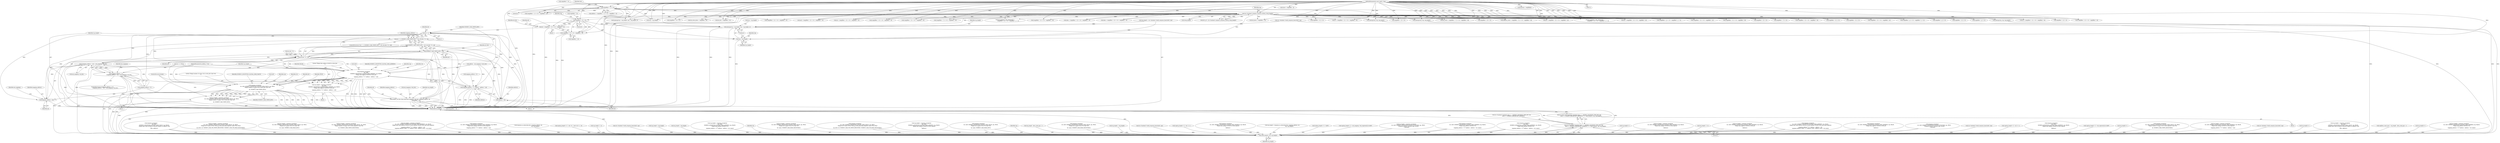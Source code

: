 digraph "0_libmodbus_5ccdf5ef79d742640355d1132fa9e2abc7fbaefc@array" {
"1000686" [label="(Call,req[offset + 3] << 8)"];
"1000189" [label="(Call,ctx->backend->prepare_response_tid(req, &req_length))"];
"1000163" [label="(Call,req[offset + 1] << 8)"];
"1000116" [label="(MethodParameterIn,const uint8_t *req)"];
"1000683" [label="(Call,nb = (req[offset + 3] << 8) + req[offset + 4])"];
"1000716" [label="(Call,nb < 1)"];
"1000715" [label="(Call,nb < 1 || MODBUS_MAX_WRITE_BITS < nb || nb_bits * 8 < nb)"];
"1000720" [label="(Call,MODBUS_MAX_WRITE_BITS < nb)"];
"1000719" [label="(Call,MODBUS_MAX_WRITE_BITS < nb || nb_bits * 8 < nb)"];
"1000723" [label="(Call,nb_bits * 8 < nb)"];
"1000731" [label="(Call,response_exception(\n                ctx, &sft, MODBUS_EXCEPTION_ILLEGAL_DATA_VALUE, rsp, TRUE,\n                \"Illegal number of values %d in write_bits (max %d)\n\",\n                nb, MODBUS_MAX_WRITE_BITS))"];
"1000729" [label="(Call,rsp_length = response_exception(\n                ctx, &sft, MODBUS_EXCEPTION_ILLEGAL_DATA_VALUE, rsp, TRUE,\n                \"Illegal number of values %d in write_bits (max %d)\n\",\n                nb, MODBUS_MAX_WRITE_BITS))"];
"1001406" [label="(Call,send_msg(ctx, rsp, rsp_length))"];
"1001393" [label="(Call,(ctx->backend->backend_type == _MODBUS_BACKEND_TYPE_RTU &&\n            slave == MODBUS_BROADCAST_ADDRESS) ? 0 : send_msg(ctx, rsp, rsp_length))"];
"1001392" [label="(Return,return (ctx->backend->backend_type == _MODBUS_BACKEND_TYPE_RTU &&\n            slave == MODBUS_BROADCAST_ADDRESS) ? 0 : send_msg(ctx, rsp, rsp_length);)"];
"1000747" [label="(Call,(mapping_address + nb) > mb_mapping->nb_bits)"];
"1000743" [label="(Call,mapping_address < 0 ||\n                   (mapping_address + nb) > mb_mapping->nb_bits)"];
"1000748" [label="(Call,mapping_address + nb)"];
"1000757" [label="(Call,response_exception(\n                ctx, &sft,\n                MODBUS_EXCEPTION_ILLEGAL_DATA_ADDRESS, rsp, FALSE,\n                \"Illegal data address 0x%0X in write_bits\n\",\n                mapping_address < 0 ? address : address + nb))"];
"1000755" [label="(Call,rsp_length = response_exception(\n                ctx, &sft,\n                MODBUS_EXCEPTION_ILLEGAL_DATA_ADDRESS, rsp, FALSE,\n                \"Illegal data address 0x%0X in write_bits\n\",\n                mapping_address < 0 ? address : address + nb))"];
"1000765" [label="(Call,mapping_address < 0 ? address : address + nb)"];
"1000770" [label="(Call,address + nb)"];
"1000775" [label="(Call,modbus_set_bits_from_bytes(mb_mapping->tab_bits, mapping_address, nb,\n                                       &req[offset + 6]))"];
"1000685" [label="(Call,(req[offset + 3] << 8) + req[offset + 4])"];
"1000793" [label="(Call,memcpy(rsp + rsp_length, req + rsp_length, 4))"];
"1000797" [label="(Call,req + rsp_length)"];
"1000824" [label="(Call,nb_bytes = req[offset + 5])"];
"1000780" [label="(Identifier,nb)"];
"1000116" [label="(MethodParameterIn,const uint8_t *req)"];
"1000163" [label="(Call,req[offset + 1] << 8)"];
"1000191" [label="(Call,&req_length)"];
"1000245" [label="(Call,nb = (req[offset + 3] << 8) + req[offset + 4])"];
"1001112" [label="(Call,memcpy(rsp, req, req_length))"];
"1000604" [label="(Call,response_exception(\n                    ctx, &sft,\n                    MODBUS_EXCEPTION_ILLEGAL_DATA_VALUE, rsp, FALSE,\n                    \"Illegal data value 0x%0X in write_bit request at address %0X\n\",\n                    data, address))"];
"1000686" [label="(Call,req[offset + 3] << 8)"];
"1000777" [label="(Identifier,mb_mapping)"];
"1001083" [label="(Call,(req[offset + 5] << 8) + req[offset + 6])"];
"1000725" [label="(Identifier,nb_bits)"];
"1000772" [label="(Identifier,nb)"];
"1001126" [label="(Call,req[offset + 3] << 8)"];
"1001217" [label="(Call,rsp_length = response_exception(\n                ctx, &sft, MODBUS_EXCEPTION_ILLEGAL_DATA_VALUE, rsp, TRUE,\n                \"Illegal nb of values (W%d, R%d) in write_and_read_registers (max W%d, R%d)\n\",\n                nb_write, nb, MODBUS_MAX_WR_WRITE_REGISTERS, MODBUS_MAX_WR_READ_REGISTERS))"];
"1000275" [label="(Call,rsp_length = response_exception(\n                ctx, &sft, MODBUS_EXCEPTION_ILLEGAL_DATA_VALUE, rsp, TRUE,\n                \"Illegal nb of values %d in %s (max %d)\n\",\n                nb, name, MODBUS_MAX_READ_BITS))"];
"1000717" [label="(Identifier,nb)"];
"1000750" [label="(Identifier,nb)"];
"1000854" [label="(Call,rsp_length = response_exception(\n                 ctx, &sft, MODBUS_EXCEPTION_ILLEGAL_DATA_VALUE, rsp, TRUE,\n                 \"Illegal number of values %d in write_registers (max %d)\n\",\n                nb, MODBUS_MAX_WRITE_REGISTERS))"];
"1001171" [label="(Call,nb_write_bytes = req[offset + 9])"];
"1000699" [label="(Call,nb_bits = req[offset + 5])"];
"1001257" [label="(Call,rsp_length = response_exception(\n                ctx, &sft, MODBUS_EXCEPTION_ILLEGAL_DATA_ADDRESS, rsp, FALSE,\n                \"Illegal data read address 0x%0X or write address 0x%0X write_and_read_registers\n\",\n                mapping_address < 0 ? address : address + nb,\n                mapping_address_write < 0 ? address_write : address_write + nb_write))"];
"1001410" [label="(MethodReturn,int)"];
"1000882" [label="(Call,response_exception(\n                ctx, &sft, MODBUS_EXCEPTION_ILLEGAL_DATA_ADDRESS, rsp, FALSE,\n                \"Illegal data address 0x%0X in write_registers\n\",\n                mapping_address < 0 ? address : address + nb))"];
"1000810" [label="(Call,(req[offset + 3] << 8) + req[offset + 4])"];
"1000804" [label="(ControlStructure,break;)"];
"1000344" [label="(Call,response_io_status(tab_bits, mapping_address, nb,\n                                            rsp, rsp_length))"];
"1000652" [label="(Call,(req[offset + 3] << 8) + req[offset + 4])"];
"1000327" [label="(Call,rsp[rsp_length++] = (nb / 8) + ((nb % 8) ? 1 : 0))"];
"1000801" [label="(Call,rsp_length += 4)"];
"1000756" [label="(Identifier,rsp_length)"];
"1000789" [label="(Call,ctx->backend->build_response_basis(&sft, rsp))"];
"1000771" [label="(Identifier,address)"];
"1000479" [label="(Call,ctx->backend->build_response_basis(&sft, rsp))"];
"1001405" [label="(Literal,0)"];
"1000716" [label="(Call,nb < 1)"];
"1000794" [label="(Call,rsp + rsp_length)"];
"1001116" [label="(Call,rsp_length = req_length)"];
"1000676" [label="(Call,rsp_length = req_length)"];
"1001157" [label="(Call,(req[offset + 7] << 8) + req[offset + 8])"];
"1000185" [label="(Call,sft.t_id = ctx->backend->prepare_response_tid(req, &req_length))"];
"1000300" [label="(Call,rsp_length = response_exception(\n                ctx, &sft,\n                MODBUS_EXCEPTION_ILLEGAL_DATA_ADDRESS, rsp, FALSE,\n                \"Illegal data address 0x%0X in %s\n\",\n                mapping_address < 0 ? address : address + nb, name))"];
"1001409" [label="(Identifier,rsp_length)"];
"1001407" [label="(Identifier,ctx)"];
"1000736" [label="(Identifier,rsp)"];
"1000430" [label="(Call,rsp_length = response_exception(\n                ctx, &sft, MODBUS_EXCEPTION_ILLEGAL_DATA_VALUE, rsp, TRUE,\n                \"Illegal nb of values %d in %s (max %d)\n\",\n                nb, name, MODBUS_MAX_READ_REGISTERS))"];
"1000559" [label="(Call,data = (req[offset + 3] << 8) + req[offset + 4])"];
"1000723" [label="(Call,nb_bits * 8 < nb)"];
"1000755" [label="(Call,rsp_length = response_exception(\n                ctx, &sft,\n                MODBUS_EXCEPTION_ILLEGAL_DATA_ADDRESS, rsp, FALSE,\n                \"Illegal data address 0x%0X in write_bits\n\",\n                mapping_address < 0 ? address : address + nb))"];
"1000732" [label="(Identifier,ctx)"];
"1000759" [label="(Call,&sft)"];
"1000693" [label="(Call,req[offset + 4])"];
"1001219" [label="(Call,response_exception(\n                ctx, &sft, MODBUS_EXCEPTION_ILLEGAL_DATA_VALUE, rsp, TRUE,\n                \"Illegal nb of values (W%d, R%d) in write_and_read_registers (max W%d, R%d)\n\",\n                nb_write, nb, MODBUS_MAX_WR_WRITE_REGISTERS, MODBUS_MAX_WR_READ_REGISTERS))"];
"1000636" [label="(Call,rsp_length = response_exception(\n                ctx, &sft,\n                MODBUS_EXCEPTION_ILLEGAL_DATA_ADDRESS, rsp, FALSE,\n                \"Illegal data address 0x%0X in write_register\n\",\n                address))"];
"1000793" [label="(Call,memcpy(rsp + rsp_length, req + rsp_length, 4))"];
"1000687" [label="(Call,req[offset + 3])"];
"1000277" [label="(Call,response_exception(\n                ctx, &sft, MODBUS_EXCEPTION_ILLEGAL_DATA_VALUE, rsp, TRUE,\n                \"Illegal nb of values %d in %s (max %d)\n\",\n                nb, name, MODBUS_MAX_READ_BITS))"];
"1000811" [label="(Call,req[offset + 3] << 8)"];
"1000719" [label="(Call,MODBUS_MAX_WRITE_BITS < nb || nb_bits * 8 < nb)"];
"1000148" [label="(Call,slave = req[offset - 1])"];
"1000681" [label="(Block,)"];
"1001155" [label="(Call,nb_write = (req[offset + 7] << 8) + req[offset + 8])"];
"1001123" [label="(Call,nb = (req[offset + 3] << 8) + req[offset + 4])"];
"1001327" [label="(Call,(req[offset + j] << 8) + req[offset + j + 1])"];
"1001408" [label="(Identifier,rsp)"];
"1001000" [label="(Call,rsp_length - byte_count_pos - 1)"];
"1000761" [label="(Identifier,MODBUS_EXCEPTION_ILLEGAL_DATA_ADDRESS)"];
"1000714" [label="(ControlStructure,if (nb < 1 || MODBUS_MAX_WRITE_BITS < nb || nb_bits * 8 < nb))"];
"1000742" [label="(ControlStructure,if (mapping_address < 0 ||\n                   (mapping_address + nb) > mb_mapping->nb_bits))"];
"1000709" [label="(Call,address - mb_mapping->start_bits)"];
"1000131" [label="(Call,ctx == NULL)"];
"1001084" [label="(Call,req[offset + 5] << 8)"];
"1000164" [label="(Call,req[offset + 1])"];
"1000432" [label="(Call,response_exception(\n                ctx, &sft, MODBUS_EXCEPTION_ILLEGAL_DATA_VALUE, rsp, TRUE,\n                \"Illegal nb of values %d in %s (max %d)\n\",\n                nb, name, MODBUS_MAX_READ_REGISTERS))"];
"1000190" [label="(Identifier,req)"];
"1000731" [label="(Call,response_exception(\n                ctx, &sft, MODBUS_EXCEPTION_ILLEGAL_DATA_VALUE, rsp, TRUE,\n                \"Illegal number of values %d in write_bits (max %d)\n\",\n                nb, MODBUS_MAX_WRITE_BITS))"];
"1000722" [label="(Identifier,nb)"];
"1000769" [label="(Identifier,address)"];
"1000752" [label="(Identifier,mb_mapping)"];
"1000715" [label="(Call,nb < 1 || MODBUS_MAX_WRITE_BITS < nb || nb_bits * 8 < nb)"];
"1000597" [label="(Call,rsp_length = req_length)"];
"1001289" [label="(Call,ctx->backend->build_response_basis(&sft, rsp))"];
"1001068" [label="(Call,req[offset + 3] << 8)"];
"1000770" [label="(Call,address + nb)"];
"1000797" [label="(Call,req + rsp_length)"];
"1000743" [label="(Call,mapping_address < 0 ||\n                   (mapping_address + nb) > mb_mapping->nb_bits)"];
"1000483" [label="(Call,rsp[rsp_length++] = nb << 1)"];
"1001045" [label="(Call,response_exception(\n                ctx, &sft, MODBUS_EXCEPTION_ILLEGAL_DATA_ADDRESS, rsp, FALSE,\n                \"Illegal data address 0x%0X in write_register\n\",\n                address))"];
"1000342" [label="(Call,rsp_length = response_io_status(tab_bits, mapping_address, nb,\n                                            rsp, rsp_length))"];
"1001328" [label="(Call,req[offset + j] << 8)"];
"1000949" [label="(Call,memcpy(rsp + rsp_length, req + rsp_length, 4))"];
"1000160" [label="(Call,address = (req[offset + 1] << 8) + req[offset + 2])"];
"1000119" [label="(Block,)"];
"1000762" [label="(Identifier,rsp)"];
"1000403" [label="(Call,req[offset + 3] << 8)"];
"1000981" [label="(Call,rsp[rsp_length++] = 0xFF)"];
"1001366" [label="(Call,rsp[rsp_length++] = mb_mapping->tab_registers[i] & 0xFF)"];
"1000739" [label="(Identifier,nb)"];
"1001142" [label="(Call,req[offset + 5] << 8)"];
"1001380" [label="(Call,rsp_length = response_exception(\n            ctx, &sft, MODBUS_EXCEPTION_ILLEGAL_FUNCTION, rsp, TRUE,\n            \"Unknown Modbus function code: 0x%0X\n\", function))"];
"1000457" [label="(Call,response_exception(\n                ctx, &sft, MODBUS_EXCEPTION_ILLEGAL_DATA_ADDRESS, rsp, FALSE,\n                \"Illegal data address 0x%0X in %s\n\",\n                mapping_address < 0 ? address : address + nb, name))"];
"1000302" [label="(Call,response_exception(\n                ctx, &sft,\n                MODBUS_EXCEPTION_ILLEGAL_DATA_ADDRESS, rsp, FALSE,\n                \"Illegal data address 0x%0X in %s\n\",\n                mapping_address < 0 ? address : address + nb, name))"];
"1001065" [label="(Call,and = (req[offset + 3] << 8) + req[offset + 4])"];
"1000115" [label="(MethodParameterIn,modbus_t *ctx)"];
"1000774" [label="(Block,)"];
"1001296" [label="(Call,rsp_length++)"];
"1001043" [label="(Call,rsp_length = response_exception(\n                ctx, &sft, MODBUS_EXCEPTION_ILLEGAL_DATA_ADDRESS, rsp, FALSE,\n                \"Illegal data address 0x%0X in write_register\n\",\n                address))"];
"1000800" [label="(Literal,4)"];
"1000808" [label="(Call,nb = (req[offset + 3] << 8) + req[offset + 4])"];
"1000727" [label="(Identifier,nb)"];
"1000957" [label="(Call,rsp_length += 4)"];
"1000798" [label="(Identifier,req)"];
"1000169" [label="(Literal,8)"];
"1000189" [label="(Call,ctx->backend->prepare_response_tid(req, &req_length))"];
"1000247" [label="(Call,(req[offset + 3] << 8) + req[offset + 4])"];
"1000692" [label="(Literal,8)"];
"1000545" [label="(Call,rsp_length = response_exception(\n                ctx, &sft, MODBUS_EXCEPTION_ILLEGAL_DATA_ADDRESS, rsp, FALSE,\n                \"Illegal data address 0x%0X in write_bit\n\",\n                address))"];
"1000737" [label="(Identifier,TRUE)"];
"1000922" [label="(Call,mb_mapping->tab_registers[i] =\n                    (req[offset + j] << 8) + req[offset + j + 1])"];
"1000729" [label="(Call,rsp_length = response_exception(\n                ctx, &sft, MODBUS_EXCEPTION_ILLEGAL_DATA_VALUE, rsp, TRUE,\n                \"Illegal number of values %d in write_bits (max %d)\n\",\n                nb, MODBUS_MAX_WRITE_BITS))"];
"1001141" [label="(Call,(req[offset + 5] << 8) + req[offset + 6])"];
"1001259" [label="(Call,response_exception(\n                ctx, &sft, MODBUS_EXCEPTION_ILLEGAL_DATA_ADDRESS, rsp, FALSE,\n                \"Illegal data read address 0x%0X or write address 0x%0X write_and_read_registers\n\",\n                mapping_address < 0 ? address : address + nb,\n                mapping_address_write < 0 ? address_write : address_write + nb_write))"];
"1000547" [label="(Call,response_exception(\n                ctx, &sft, MODBUS_EXCEPTION_ILLEGAL_DATA_ADDRESS, rsp, FALSE,\n                \"Illegal data address 0x%0X in write_bit\n\",\n                address))"];
"1000738" [label="(Literal,\"Illegal number of values %d in write_bits (max %d)\n\")"];
"1001382" [label="(Call,response_exception(\n            ctx, &sft, MODBUS_EXCEPTION_ILLEGAL_FUNCTION, rsp, TRUE,\n            \"Unknown Modbus function code: 0x%0X\n\", function))"];
"1000945" [label="(Call,ctx->backend->build_response_basis(&sft, rsp))"];
"1000650" [label="(Call,data = (req[offset + 3] << 8) + req[offset + 4])"];
"1001081" [label="(Call,or = (req[offset + 5] << 8) + req[offset + 6])"];
"1000775" [label="(Call,modbus_set_bits_from_bytes(mb_mapping->tab_bits, mapping_address, nb,\n                                       &req[offset + 6]))"];
"1001293" [label="(Call,rsp[rsp_length++] = nb << 1)"];
"1001393" [label="(Call,(ctx->backend->backend_type == _MODBUS_BACKEND_TYPE_RTU &&\n            slave == MODBUS_BROADCAST_ADDRESS) ? 0 : send_msg(ctx, rsp, rsp_length))"];
"1000700" [label="(Identifier,nb_bits)"];
"1000758" [label="(Identifier,ctx)"];
"1000728" [label="(Block,)"];
"1000638" [label="(Call,response_exception(\n                ctx, &sft,\n                MODBUS_EXCEPTION_ILLEGAL_DATA_ADDRESS, rsp, FALSE,\n                \"Illegal data address 0x%0X in write_register\n\",\n                address))"];
"1000513" [label="(Call,rsp[rsp_length++] = tab_registers[i] & 0xFF)"];
"1000799" [label="(Identifier,rsp_length)"];
"1001392" [label="(Return,return (ctx->backend->backend_type == _MODBUS_BACKEND_TYPE_RTU &&\n            slave == MODBUS_BROADCAST_ADDRESS) ? 0 : send_msg(ctx, rsp, rsp_length);)"];
"1000757" [label="(Call,response_exception(\n                ctx, &sft,\n                MODBUS_EXCEPTION_ILLEGAL_DATA_ADDRESS, rsp, FALSE,\n                \"Illegal data address 0x%0X in write_bits\n\",\n                mapping_address < 0 ? address : address + nb))"];
"1000248" [label="(Call,req[offset + 3] << 8)"];
"1000653" [label="(Call,req[offset + 3] << 8)"];
"1000766" [label="(Call,mapping_address < 0)"];
"1000486" [label="(Call,rsp_length++)"];
"1000683" [label="(Call,nb = (req[offset + 3] << 8) + req[offset + 4])"];
"1000953" [label="(Call,req + rsp_length)"];
"1001139" [label="(Call,address_write = (req[offset + 5] << 8) + req[offset + 6])"];
"1001321" [label="(Call,mb_mapping->tab_registers[i] =\n                    (req[offset + j] << 8) + req[offset + j + 1])"];
"1000779" [label="(Identifier,mapping_address)"];
"1000765" [label="(Call,mapping_address < 0 ? address : address + nb)"];
"1000781" [label="(Call,&req[offset + 6])"];
"1001125" [label="(Call,(req[offset + 3] << 8) + req[offset + 4])"];
"1000749" [label="(Identifier,mapping_address)"];
"1000745" [label="(Identifier,mapping_address)"];
"1001394" [label="(Call,ctx->backend->backend_type == _MODBUS_BACKEND_TYPE_RTU &&\n            slave == MODBUS_BROADCAST_ADDRESS)"];
"1000162" [label="(Call,(req[offset + 1] << 8) + req[offset + 2])"];
"1000720" [label="(Call,MODBUS_MAX_WRITE_BITS < nb)"];
"1000155" [label="(Call,function = req[offset])"];
"1000562" [label="(Call,req[offset + 3] << 8)"];
"1001158" [label="(Call,req[offset + 7] << 8)"];
"1000730" [label="(Identifier,rsp_length)"];
"1000856" [label="(Call,response_exception(\n                 ctx, &sft, MODBUS_EXCEPTION_ILLEGAL_DATA_VALUE, rsp, TRUE,\n                 \"Illegal number of values %d in write_registers (max %d)\n\",\n                nb, MODBUS_MAX_WRITE_REGISTERS))"];
"1000880" [label="(Call,rsp_length = response_exception(\n                ctx, &sft, MODBUS_EXCEPTION_ILLEGAL_DATA_ADDRESS, rsp, FALSE,\n                \"Illegal data address 0x%0X in write_registers\n\",\n                mapping_address < 0 ? address : address + nb))"];
"1000754" [label="(Block,)"];
"1000967" [label="(Call,ctx->backend->build_response_basis(&sft, rsp))"];
"1000724" [label="(Call,nb_bits * 8)"];
"1000747" [label="(Call,(mapping_address + nb) > mb_mapping->nb_bits)"];
"1000751" [label="(Call,mb_mapping->nb_bits)"];
"1000672" [label="(Call,memcpy(rsp, req, req_length))"];
"1000402" [label="(Call,(req[offset + 3] << 8) + req[offset + 4])"];
"1001067" [label="(Call,(req[offset + 3] << 8) + req[offset + 4])"];
"1001406" [label="(Call,send_msg(ctx, rsp, rsp_length))"];
"1000776" [label="(Call,mb_mapping->tab_bits)"];
"1000516" [label="(Call,rsp_length++)"];
"1000602" [label="(Call,rsp_length = response_exception(\n                    ctx, &sft,\n                    MODBUS_EXCEPTION_ILLEGAL_DATA_VALUE, rsp, FALSE,\n                    \"Illegal data value 0x%0X in write_bit request at address %0X\n\",\n                    data, address))"];
"1000802" [label="(Identifier,rsp_length)"];
"1000685" [label="(Call,(req[offset + 3] << 8) + req[offset + 4])"];
"1000788" [label="(Identifier,rsp_length)"];
"1000763" [label="(Identifier,FALSE)"];
"1000593" [label="(Call,memcpy(rsp, req, req_length))"];
"1000928" [label="(Call,(req[offset + j] << 8) + req[offset + j + 1])"];
"1000787" [label="(Call,rsp_length = ctx->backend->build_response_basis(&sft, rsp))"];
"1000748" [label="(Call,mapping_address + nb)"];
"1000694" [label="(Identifier,req)"];
"1000721" [label="(Identifier,MODBUS_MAX_WRITE_BITS)"];
"1000929" [label="(Call,req[offset + j] << 8)"];
"1000735" [label="(Identifier,MODBUS_EXCEPTION_ILLEGAL_DATA_VALUE)"];
"1000733" [label="(Call,&sft)"];
"1000400" [label="(Call,nb = (req[offset + 3] << 8) + req[offset + 4])"];
"1000561" [label="(Call,(req[offset + 3] << 8) + req[offset + 4])"];
"1000718" [label="(Literal,1)"];
"1000684" [label="(Identifier,nb)"];
"1000996" [label="(Call,rsp[byte_count_pos] = rsp_length - byte_count_pos - 1)"];
"1000744" [label="(Call,mapping_address < 0)"];
"1000171" [label="(Identifier,req)"];
"1001369" [label="(Call,rsp_length++)"];
"1000764" [label="(Literal,\"Illegal data address 0x%0X in write_bits\n\")"];
"1000740" [label="(Identifier,MODBUS_MAX_WRITE_BITS)"];
"1000455" [label="(Call,rsp_length = response_exception(\n                ctx, &sft, MODBUS_EXCEPTION_ILLEGAL_DATA_ADDRESS, rsp, FALSE,\n                \"Illegal data address 0x%0X in %s\n\",\n                mapping_address < 0 ? address : address + nb, name))"];
"1000686" -> "1000685"  [label="AST: "];
"1000686" -> "1000692"  [label="CFG: "];
"1000687" -> "1000686"  [label="AST: "];
"1000692" -> "1000686"  [label="AST: "];
"1000694" -> "1000686"  [label="CFG: "];
"1000686" -> "1001410"  [label="DDG: "];
"1000686" -> "1000683"  [label="DDG: "];
"1000686" -> "1000683"  [label="DDG: "];
"1000686" -> "1000685"  [label="DDG: "];
"1000686" -> "1000685"  [label="DDG: "];
"1000189" -> "1000686"  [label="DDG: "];
"1000116" -> "1000686"  [label="DDG: "];
"1000686" -> "1000793"  [label="DDG: "];
"1000686" -> "1000797"  [label="DDG: "];
"1000189" -> "1000185"  [label="AST: "];
"1000189" -> "1000191"  [label="CFG: "];
"1000190" -> "1000189"  [label="AST: "];
"1000191" -> "1000189"  [label="AST: "];
"1000185" -> "1000189"  [label="CFG: "];
"1000189" -> "1001410"  [label="DDG: "];
"1000189" -> "1001410"  [label="DDG: "];
"1000189" -> "1000185"  [label="DDG: "];
"1000189" -> "1000185"  [label="DDG: "];
"1000163" -> "1000189"  [label="DDG: "];
"1000116" -> "1000189"  [label="DDG: "];
"1000189" -> "1000245"  [label="DDG: "];
"1000189" -> "1000248"  [label="DDG: "];
"1000189" -> "1000247"  [label="DDG: "];
"1000189" -> "1000400"  [label="DDG: "];
"1000189" -> "1000403"  [label="DDG: "];
"1000189" -> "1000402"  [label="DDG: "];
"1000189" -> "1000559"  [label="DDG: "];
"1000189" -> "1000562"  [label="DDG: "];
"1000189" -> "1000561"  [label="DDG: "];
"1000189" -> "1000593"  [label="DDG: "];
"1000189" -> "1000650"  [label="DDG: "];
"1000189" -> "1000653"  [label="DDG: "];
"1000189" -> "1000652"  [label="DDG: "];
"1000189" -> "1000672"  [label="DDG: "];
"1000189" -> "1000683"  [label="DDG: "];
"1000189" -> "1000685"  [label="DDG: "];
"1000189" -> "1000699"  [label="DDG: "];
"1000189" -> "1000793"  [label="DDG: "];
"1000189" -> "1000797"  [label="DDG: "];
"1000189" -> "1000808"  [label="DDG: "];
"1000189" -> "1000811"  [label="DDG: "];
"1000189" -> "1000810"  [label="DDG: "];
"1000189" -> "1000824"  [label="DDG: "];
"1000189" -> "1000922"  [label="DDG: "];
"1000189" -> "1000929"  [label="DDG: "];
"1000189" -> "1000928"  [label="DDG: "];
"1000189" -> "1000949"  [label="DDG: "];
"1000189" -> "1000953"  [label="DDG: "];
"1000189" -> "1001065"  [label="DDG: "];
"1000189" -> "1001068"  [label="DDG: "];
"1000189" -> "1001067"  [label="DDG: "];
"1000189" -> "1001081"  [label="DDG: "];
"1000189" -> "1001084"  [label="DDG: "];
"1000189" -> "1001083"  [label="DDG: "];
"1000189" -> "1001112"  [label="DDG: "];
"1000189" -> "1001123"  [label="DDG: "];
"1000189" -> "1001126"  [label="DDG: "];
"1000189" -> "1001125"  [label="DDG: "];
"1000189" -> "1001139"  [label="DDG: "];
"1000189" -> "1001142"  [label="DDG: "];
"1000189" -> "1001141"  [label="DDG: "];
"1000189" -> "1001155"  [label="DDG: "];
"1000189" -> "1001158"  [label="DDG: "];
"1000189" -> "1001157"  [label="DDG: "];
"1000189" -> "1001171"  [label="DDG: "];
"1000189" -> "1001321"  [label="DDG: "];
"1000189" -> "1001328"  [label="DDG: "];
"1000189" -> "1001327"  [label="DDG: "];
"1000163" -> "1000162"  [label="AST: "];
"1000163" -> "1000169"  [label="CFG: "];
"1000164" -> "1000163"  [label="AST: "];
"1000169" -> "1000163"  [label="AST: "];
"1000171" -> "1000163"  [label="CFG: "];
"1000163" -> "1001410"  [label="DDG: "];
"1000163" -> "1000160"  [label="DDG: "];
"1000163" -> "1000160"  [label="DDG: "];
"1000163" -> "1000162"  [label="DDG: "];
"1000163" -> "1000162"  [label="DDG: "];
"1000116" -> "1000163"  [label="DDG: "];
"1000163" -> "1000593"  [label="DDG: "];
"1000163" -> "1000672"  [label="DDG: "];
"1000163" -> "1000793"  [label="DDG: "];
"1000163" -> "1000797"  [label="DDG: "];
"1000163" -> "1000949"  [label="DDG: "];
"1000163" -> "1000953"  [label="DDG: "];
"1000163" -> "1001112"  [label="DDG: "];
"1000116" -> "1000114"  [label="AST: "];
"1000116" -> "1001410"  [label="DDG: "];
"1000116" -> "1000148"  [label="DDG: "];
"1000116" -> "1000155"  [label="DDG: "];
"1000116" -> "1000160"  [label="DDG: "];
"1000116" -> "1000162"  [label="DDG: "];
"1000116" -> "1000245"  [label="DDG: "];
"1000116" -> "1000248"  [label="DDG: "];
"1000116" -> "1000247"  [label="DDG: "];
"1000116" -> "1000400"  [label="DDG: "];
"1000116" -> "1000403"  [label="DDG: "];
"1000116" -> "1000402"  [label="DDG: "];
"1000116" -> "1000559"  [label="DDG: "];
"1000116" -> "1000562"  [label="DDG: "];
"1000116" -> "1000561"  [label="DDG: "];
"1000116" -> "1000593"  [label="DDG: "];
"1000116" -> "1000650"  [label="DDG: "];
"1000116" -> "1000653"  [label="DDG: "];
"1000116" -> "1000652"  [label="DDG: "];
"1000116" -> "1000672"  [label="DDG: "];
"1000116" -> "1000683"  [label="DDG: "];
"1000116" -> "1000685"  [label="DDG: "];
"1000116" -> "1000699"  [label="DDG: "];
"1000116" -> "1000793"  [label="DDG: "];
"1000116" -> "1000797"  [label="DDG: "];
"1000116" -> "1000808"  [label="DDG: "];
"1000116" -> "1000811"  [label="DDG: "];
"1000116" -> "1000810"  [label="DDG: "];
"1000116" -> "1000824"  [label="DDG: "];
"1000116" -> "1000922"  [label="DDG: "];
"1000116" -> "1000929"  [label="DDG: "];
"1000116" -> "1000928"  [label="DDG: "];
"1000116" -> "1000949"  [label="DDG: "];
"1000116" -> "1000953"  [label="DDG: "];
"1000116" -> "1001065"  [label="DDG: "];
"1000116" -> "1001068"  [label="DDG: "];
"1000116" -> "1001067"  [label="DDG: "];
"1000116" -> "1001081"  [label="DDG: "];
"1000116" -> "1001084"  [label="DDG: "];
"1000116" -> "1001083"  [label="DDG: "];
"1000116" -> "1001112"  [label="DDG: "];
"1000116" -> "1001123"  [label="DDG: "];
"1000116" -> "1001126"  [label="DDG: "];
"1000116" -> "1001125"  [label="DDG: "];
"1000116" -> "1001139"  [label="DDG: "];
"1000116" -> "1001142"  [label="DDG: "];
"1000116" -> "1001141"  [label="DDG: "];
"1000116" -> "1001155"  [label="DDG: "];
"1000116" -> "1001158"  [label="DDG: "];
"1000116" -> "1001157"  [label="DDG: "];
"1000116" -> "1001171"  [label="DDG: "];
"1000116" -> "1001321"  [label="DDG: "];
"1000116" -> "1001328"  [label="DDG: "];
"1000116" -> "1001327"  [label="DDG: "];
"1000683" -> "1000681"  [label="AST: "];
"1000683" -> "1000685"  [label="CFG: "];
"1000684" -> "1000683"  [label="AST: "];
"1000685" -> "1000683"  [label="AST: "];
"1000700" -> "1000683"  [label="CFG: "];
"1000683" -> "1001410"  [label="DDG: "];
"1000683" -> "1000716"  [label="DDG: "];
"1000716" -> "1000715"  [label="AST: "];
"1000716" -> "1000718"  [label="CFG: "];
"1000717" -> "1000716"  [label="AST: "];
"1000718" -> "1000716"  [label="AST: "];
"1000721" -> "1000716"  [label="CFG: "];
"1000715" -> "1000716"  [label="CFG: "];
"1000716" -> "1001410"  [label="DDG: "];
"1000716" -> "1000715"  [label="DDG: "];
"1000716" -> "1000715"  [label="DDG: "];
"1000716" -> "1000720"  [label="DDG: "];
"1000716" -> "1000731"  [label="DDG: "];
"1000716" -> "1000747"  [label="DDG: "];
"1000716" -> "1000748"  [label="DDG: "];
"1000716" -> "1000757"  [label="DDG: "];
"1000716" -> "1000765"  [label="DDG: "];
"1000716" -> "1000770"  [label="DDG: "];
"1000716" -> "1000775"  [label="DDG: "];
"1000715" -> "1000714"  [label="AST: "];
"1000715" -> "1000719"  [label="CFG: "];
"1000719" -> "1000715"  [label="AST: "];
"1000730" -> "1000715"  [label="CFG: "];
"1000745" -> "1000715"  [label="CFG: "];
"1000715" -> "1001410"  [label="DDG: "];
"1000715" -> "1001410"  [label="DDG: "];
"1000715" -> "1001410"  [label="DDG: "];
"1000719" -> "1000715"  [label="DDG: "];
"1000719" -> "1000715"  [label="DDG: "];
"1000720" -> "1000719"  [label="AST: "];
"1000720" -> "1000722"  [label="CFG: "];
"1000721" -> "1000720"  [label="AST: "];
"1000722" -> "1000720"  [label="AST: "];
"1000725" -> "1000720"  [label="CFG: "];
"1000719" -> "1000720"  [label="CFG: "];
"1000720" -> "1001410"  [label="DDG: "];
"1000720" -> "1001410"  [label="DDG: "];
"1000720" -> "1000719"  [label="DDG: "];
"1000720" -> "1000719"  [label="DDG: "];
"1000720" -> "1000723"  [label="DDG: "];
"1000720" -> "1000731"  [label="DDG: "];
"1000720" -> "1000731"  [label="DDG: "];
"1000720" -> "1000747"  [label="DDG: "];
"1000720" -> "1000748"  [label="DDG: "];
"1000720" -> "1000757"  [label="DDG: "];
"1000720" -> "1000765"  [label="DDG: "];
"1000720" -> "1000770"  [label="DDG: "];
"1000720" -> "1000775"  [label="DDG: "];
"1000719" -> "1000723"  [label="CFG: "];
"1000723" -> "1000719"  [label="AST: "];
"1000719" -> "1001410"  [label="DDG: "];
"1000719" -> "1001410"  [label="DDG: "];
"1000723" -> "1000719"  [label="DDG: "];
"1000723" -> "1000719"  [label="DDG: "];
"1000723" -> "1000727"  [label="CFG: "];
"1000724" -> "1000723"  [label="AST: "];
"1000727" -> "1000723"  [label="AST: "];
"1000723" -> "1001410"  [label="DDG: "];
"1000723" -> "1001410"  [label="DDG: "];
"1000724" -> "1000723"  [label="DDG: "];
"1000724" -> "1000723"  [label="DDG: "];
"1000723" -> "1000731"  [label="DDG: "];
"1000723" -> "1000747"  [label="DDG: "];
"1000723" -> "1000748"  [label="DDG: "];
"1000723" -> "1000757"  [label="DDG: "];
"1000723" -> "1000765"  [label="DDG: "];
"1000723" -> "1000770"  [label="DDG: "];
"1000723" -> "1000775"  [label="DDG: "];
"1000731" -> "1000729"  [label="AST: "];
"1000731" -> "1000740"  [label="CFG: "];
"1000732" -> "1000731"  [label="AST: "];
"1000733" -> "1000731"  [label="AST: "];
"1000735" -> "1000731"  [label="AST: "];
"1000736" -> "1000731"  [label="AST: "];
"1000737" -> "1000731"  [label="AST: "];
"1000738" -> "1000731"  [label="AST: "];
"1000739" -> "1000731"  [label="AST: "];
"1000740" -> "1000731"  [label="AST: "];
"1000729" -> "1000731"  [label="CFG: "];
"1000731" -> "1001410"  [label="DDG: "];
"1000731" -> "1001410"  [label="DDG: "];
"1000731" -> "1001410"  [label="DDG: "];
"1000731" -> "1001410"  [label="DDG: "];
"1000731" -> "1001410"  [label="DDG: "];
"1000731" -> "1001410"  [label="DDG: "];
"1000731" -> "1001410"  [label="DDG: "];
"1000731" -> "1000729"  [label="DDG: "];
"1000731" -> "1000729"  [label="DDG: "];
"1000731" -> "1000729"  [label="DDG: "];
"1000731" -> "1000729"  [label="DDG: "];
"1000731" -> "1000729"  [label="DDG: "];
"1000731" -> "1000729"  [label="DDG: "];
"1000731" -> "1000729"  [label="DDG: "];
"1000731" -> "1000729"  [label="DDG: "];
"1000131" -> "1000731"  [label="DDG: "];
"1000115" -> "1000731"  [label="DDG: "];
"1000731" -> "1001406"  [label="DDG: "];
"1000731" -> "1001406"  [label="DDG: "];
"1000729" -> "1000728"  [label="AST: "];
"1000730" -> "1000729"  [label="AST: "];
"1000804" -> "1000729"  [label="CFG: "];
"1000729" -> "1001410"  [label="DDG: "];
"1000729" -> "1001410"  [label="DDG: "];
"1000729" -> "1001406"  [label="DDG: "];
"1001406" -> "1001393"  [label="AST: "];
"1001406" -> "1001409"  [label="CFG: "];
"1001407" -> "1001406"  [label="AST: "];
"1001408" -> "1001406"  [label="AST: "];
"1001409" -> "1001406"  [label="AST: "];
"1001393" -> "1001406"  [label="CFG: "];
"1001406" -> "1001410"  [label="DDG: "];
"1001406" -> "1001410"  [label="DDG: "];
"1001406" -> "1001410"  [label="DDG: "];
"1001406" -> "1001393"  [label="DDG: "];
"1001406" -> "1001393"  [label="DDG: "];
"1001406" -> "1001393"  [label="DDG: "];
"1000547" -> "1001406"  [label="DDG: "];
"1000547" -> "1001406"  [label="DDG: "];
"1000856" -> "1001406"  [label="DDG: "];
"1000856" -> "1001406"  [label="DDG: "];
"1000638" -> "1001406"  [label="DDG: "];
"1000638" -> "1001406"  [label="DDG: "];
"1000131" -> "1001406"  [label="DDG: "];
"1001219" -> "1001406"  [label="DDG: "];
"1001219" -> "1001406"  [label="DDG: "];
"1000277" -> "1001406"  [label="DDG: "];
"1000277" -> "1001406"  [label="DDG: "];
"1000457" -> "1001406"  [label="DDG: "];
"1000457" -> "1001406"  [label="DDG: "];
"1001259" -> "1001406"  [label="DDG: "];
"1001259" -> "1001406"  [label="DDG: "];
"1000757" -> "1001406"  [label="DDG: "];
"1000757" -> "1001406"  [label="DDG: "];
"1000882" -> "1001406"  [label="DDG: "];
"1000882" -> "1001406"  [label="DDG: "];
"1000302" -> "1001406"  [label="DDG: "];
"1000302" -> "1001406"  [label="DDG: "];
"1001382" -> "1001406"  [label="DDG: "];
"1001382" -> "1001406"  [label="DDG: "];
"1000432" -> "1001406"  [label="DDG: "];
"1000432" -> "1001406"  [label="DDG: "];
"1000604" -> "1001406"  [label="DDG: "];
"1000604" -> "1001406"  [label="DDG: "];
"1001045" -> "1001406"  [label="DDG: "];
"1001045" -> "1001406"  [label="DDG: "];
"1000115" -> "1001406"  [label="DDG: "];
"1001112" -> "1001406"  [label="DDG: "];
"1000513" -> "1001406"  [label="DDG: "];
"1000981" -> "1001406"  [label="DDG: "];
"1000327" -> "1001406"  [label="DDG: "];
"1001366" -> "1001406"  [label="DDG: "];
"1000996" -> "1001406"  [label="DDG: "];
"1000344" -> "1001406"  [label="DDG: "];
"1000593" -> "1001406"  [label="DDG: "];
"1001293" -> "1001406"  [label="DDG: "];
"1001289" -> "1001406"  [label="DDG: "];
"1000967" -> "1001406"  [label="DDG: "];
"1000672" -> "1001406"  [label="DDG: "];
"1000483" -> "1001406"  [label="DDG: "];
"1000479" -> "1001406"  [label="DDG: "];
"1000789" -> "1001406"  [label="DDG: "];
"1000945" -> "1001406"  [label="DDG: "];
"1000801" -> "1001406"  [label="DDG: "];
"1000300" -> "1001406"  [label="DDG: "];
"1000275" -> "1001406"  [label="DDG: "];
"1001369" -> "1001406"  [label="DDG: "];
"1000516" -> "1001406"  [label="DDG: "];
"1000486" -> "1001406"  [label="DDG: "];
"1000455" -> "1001406"  [label="DDG: "];
"1001116" -> "1001406"  [label="DDG: "];
"1000880" -> "1001406"  [label="DDG: "];
"1001257" -> "1001406"  [label="DDG: "];
"1000676" -> "1001406"  [label="DDG: "];
"1000597" -> "1001406"  [label="DDG: "];
"1001043" -> "1001406"  [label="DDG: "];
"1000342" -> "1001406"  [label="DDG: "];
"1001217" -> "1001406"  [label="DDG: "];
"1000636" -> "1001406"  [label="DDG: "];
"1000545" -> "1001406"  [label="DDG: "];
"1000957" -> "1001406"  [label="DDG: "];
"1001000" -> "1001406"  [label="DDG: "];
"1000430" -> "1001406"  [label="DDG: "];
"1000854" -> "1001406"  [label="DDG: "];
"1000602" -> "1001406"  [label="DDG: "];
"1001380" -> "1001406"  [label="DDG: "];
"1001296" -> "1001406"  [label="DDG: "];
"1000755" -> "1001406"  [label="DDG: "];
"1001393" -> "1001392"  [label="AST: "];
"1001393" -> "1001405"  [label="CFG: "];
"1001394" -> "1001393"  [label="AST: "];
"1001405" -> "1001393"  [label="AST: "];
"1001392" -> "1001393"  [label="CFG: "];
"1001393" -> "1001410"  [label="DDG: "];
"1001393" -> "1001410"  [label="DDG: "];
"1001393" -> "1001410"  [label="DDG: "];
"1001393" -> "1001392"  [label="DDG: "];
"1001392" -> "1000119"  [label="AST: "];
"1001410" -> "1001392"  [label="CFG: "];
"1001392" -> "1001410"  [label="DDG: "];
"1000747" -> "1000743"  [label="AST: "];
"1000747" -> "1000751"  [label="CFG: "];
"1000748" -> "1000747"  [label="AST: "];
"1000751" -> "1000747"  [label="AST: "];
"1000743" -> "1000747"  [label="CFG: "];
"1000747" -> "1001410"  [label="DDG: "];
"1000747" -> "1001410"  [label="DDG: "];
"1000747" -> "1000743"  [label="DDG: "];
"1000747" -> "1000743"  [label="DDG: "];
"1000744" -> "1000747"  [label="DDG: "];
"1000743" -> "1000742"  [label="AST: "];
"1000743" -> "1000744"  [label="CFG: "];
"1000744" -> "1000743"  [label="AST: "];
"1000756" -> "1000743"  [label="CFG: "];
"1000777" -> "1000743"  [label="CFG: "];
"1000743" -> "1001410"  [label="DDG: "];
"1000743" -> "1001410"  [label="DDG: "];
"1000743" -> "1001410"  [label="DDG: "];
"1000744" -> "1000743"  [label="DDG: "];
"1000744" -> "1000743"  [label="DDG: "];
"1000748" -> "1000750"  [label="CFG: "];
"1000749" -> "1000748"  [label="AST: "];
"1000750" -> "1000748"  [label="AST: "];
"1000752" -> "1000748"  [label="CFG: "];
"1000748" -> "1001410"  [label="DDG: "];
"1000744" -> "1000748"  [label="DDG: "];
"1000757" -> "1000755"  [label="AST: "];
"1000757" -> "1000765"  [label="CFG: "];
"1000758" -> "1000757"  [label="AST: "];
"1000759" -> "1000757"  [label="AST: "];
"1000761" -> "1000757"  [label="AST: "];
"1000762" -> "1000757"  [label="AST: "];
"1000763" -> "1000757"  [label="AST: "];
"1000764" -> "1000757"  [label="AST: "];
"1000765" -> "1000757"  [label="AST: "];
"1000755" -> "1000757"  [label="CFG: "];
"1000757" -> "1001410"  [label="DDG: "];
"1000757" -> "1001410"  [label="DDG: "];
"1000757" -> "1001410"  [label="DDG: "];
"1000757" -> "1001410"  [label="DDG: "];
"1000757" -> "1001410"  [label="DDG: "];
"1000757" -> "1001410"  [label="DDG: "];
"1000757" -> "1000755"  [label="DDG: "];
"1000757" -> "1000755"  [label="DDG: "];
"1000757" -> "1000755"  [label="DDG: "];
"1000757" -> "1000755"  [label="DDG: "];
"1000757" -> "1000755"  [label="DDG: "];
"1000757" -> "1000755"  [label="DDG: "];
"1000757" -> "1000755"  [label="DDG: "];
"1000131" -> "1000757"  [label="DDG: "];
"1000115" -> "1000757"  [label="DDG: "];
"1000709" -> "1000757"  [label="DDG: "];
"1000755" -> "1000754"  [label="AST: "];
"1000756" -> "1000755"  [label="AST: "];
"1000804" -> "1000755"  [label="CFG: "];
"1000755" -> "1001410"  [label="DDG: "];
"1000755" -> "1001410"  [label="DDG: "];
"1000765" -> "1000769"  [label="CFG: "];
"1000765" -> "1000770"  [label="CFG: "];
"1000766" -> "1000765"  [label="AST: "];
"1000769" -> "1000765"  [label="AST: "];
"1000770" -> "1000765"  [label="AST: "];
"1000765" -> "1001410"  [label="DDG: "];
"1000765" -> "1001410"  [label="DDG: "];
"1000765" -> "1001410"  [label="DDG: "];
"1000709" -> "1000765"  [label="DDG: "];
"1000770" -> "1000772"  [label="CFG: "];
"1000771" -> "1000770"  [label="AST: "];
"1000772" -> "1000770"  [label="AST: "];
"1000770" -> "1001410"  [label="DDG: "];
"1000709" -> "1000770"  [label="DDG: "];
"1000775" -> "1000774"  [label="AST: "];
"1000775" -> "1000781"  [label="CFG: "];
"1000776" -> "1000775"  [label="AST: "];
"1000779" -> "1000775"  [label="AST: "];
"1000780" -> "1000775"  [label="AST: "];
"1000781" -> "1000775"  [label="AST: "];
"1000788" -> "1000775"  [label="CFG: "];
"1000775" -> "1001410"  [label="DDG: "];
"1000775" -> "1001410"  [label="DDG: "];
"1000775" -> "1001410"  [label="DDG: "];
"1000775" -> "1001410"  [label="DDG: "];
"1000775" -> "1001410"  [label="DDG: "];
"1000744" -> "1000775"  [label="DDG: "];
"1000685" -> "1000693"  [label="CFG: "];
"1000693" -> "1000685"  [label="AST: "];
"1000685" -> "1001410"  [label="DDG: "];
"1000685" -> "1001410"  [label="DDG: "];
"1000793" -> "1000774"  [label="AST: "];
"1000793" -> "1000800"  [label="CFG: "];
"1000794" -> "1000793"  [label="AST: "];
"1000797" -> "1000793"  [label="AST: "];
"1000800" -> "1000793"  [label="AST: "];
"1000802" -> "1000793"  [label="CFG: "];
"1000793" -> "1001410"  [label="DDG: "];
"1000793" -> "1001410"  [label="DDG: "];
"1000793" -> "1001410"  [label="DDG: "];
"1000789" -> "1000793"  [label="DDG: "];
"1000787" -> "1000793"  [label="DDG: "];
"1000797" -> "1000799"  [label="CFG: "];
"1000798" -> "1000797"  [label="AST: "];
"1000799" -> "1000797"  [label="AST: "];
"1000800" -> "1000797"  [label="CFG: "];
"1000797" -> "1001410"  [label="DDG: "];
"1000787" -> "1000797"  [label="DDG: "];
}
